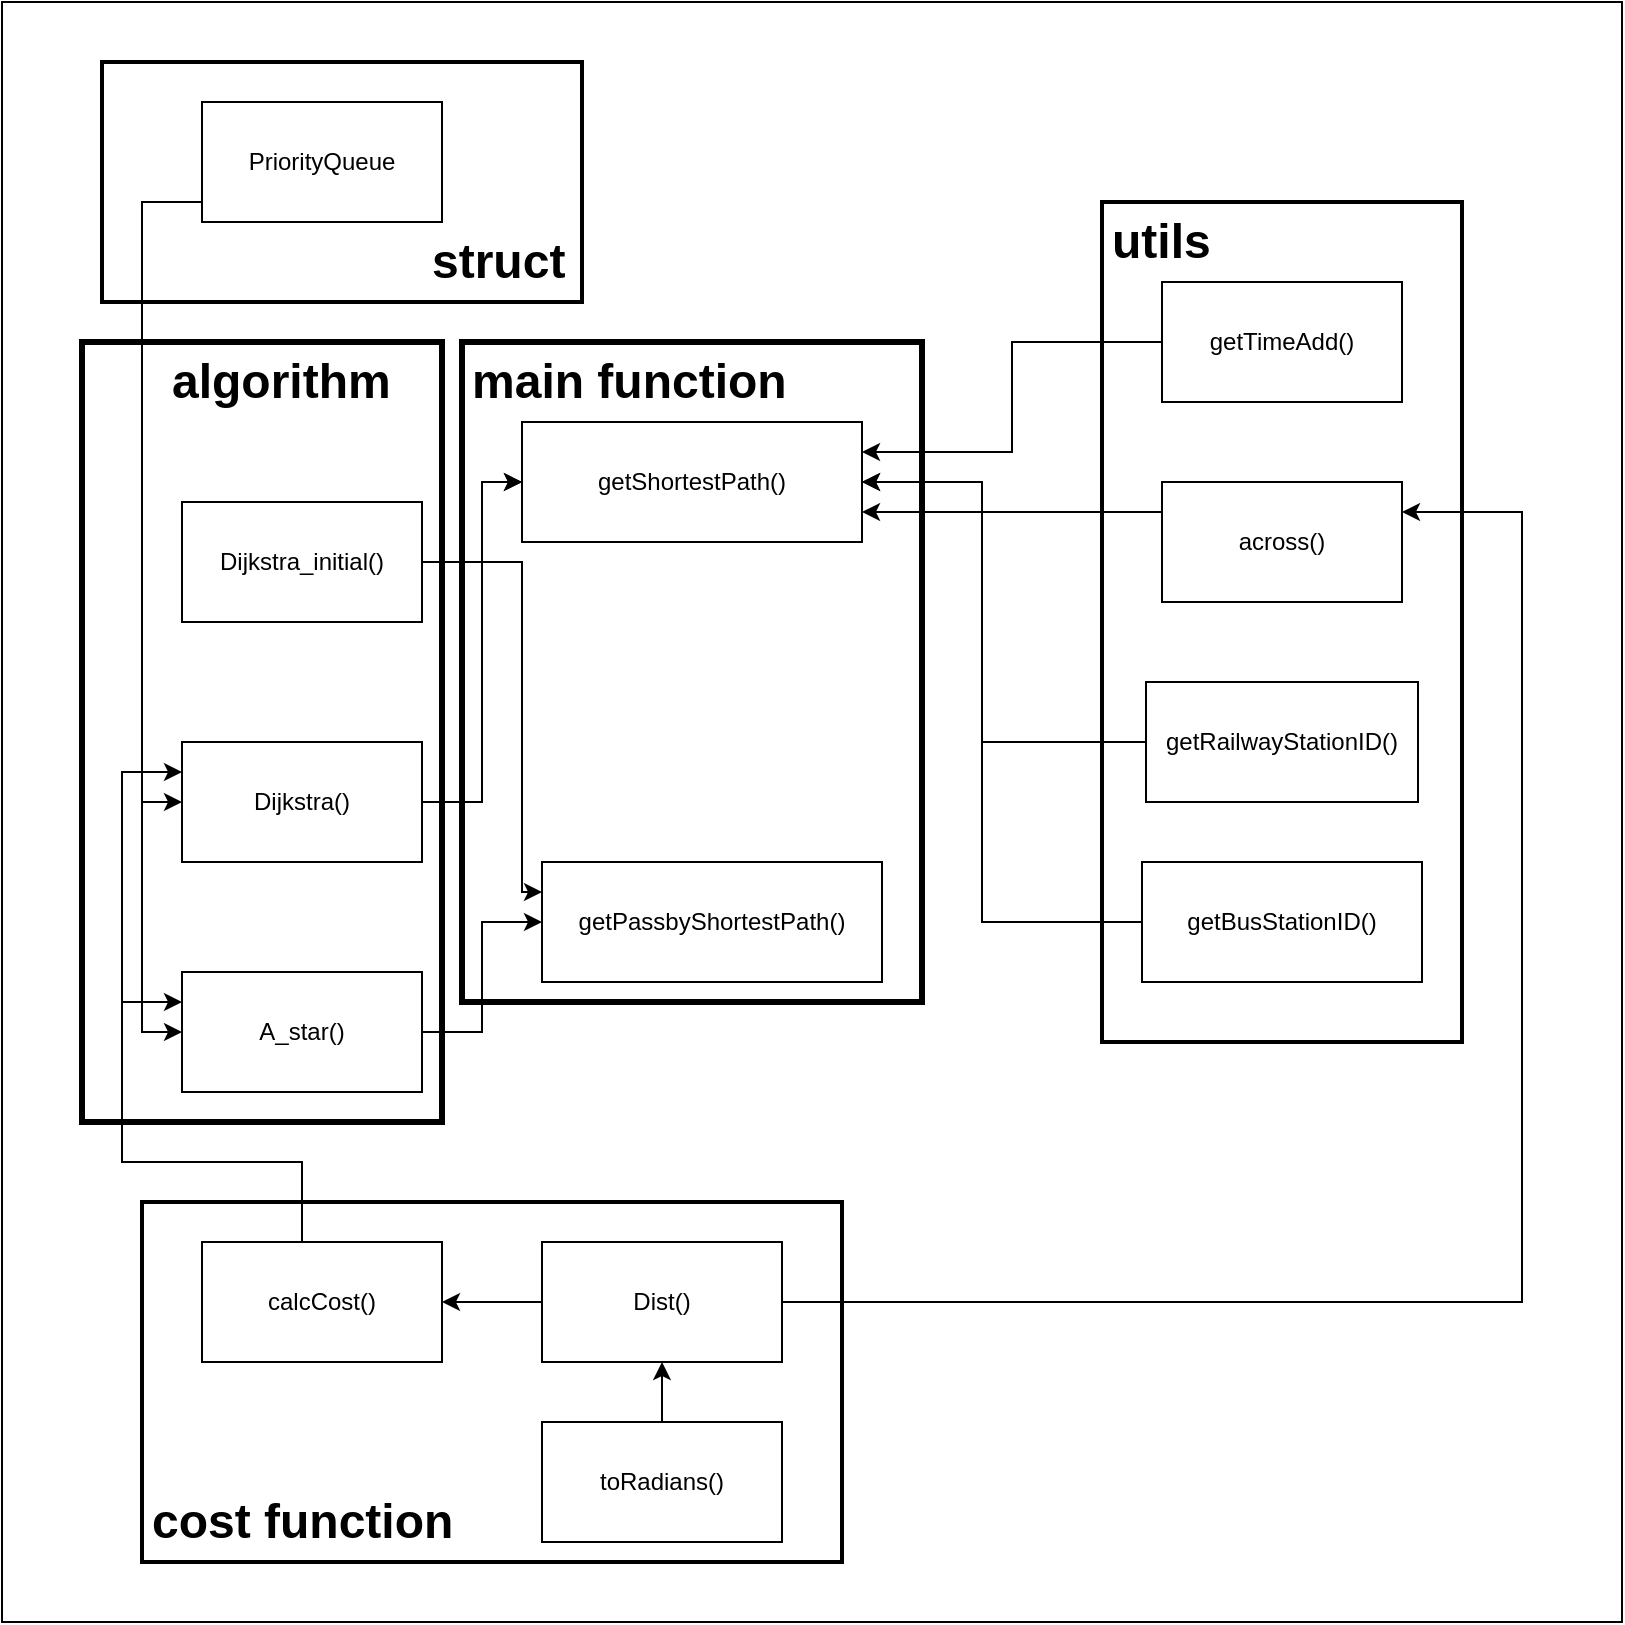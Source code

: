 <mxfile version="13.7.9" type="device"><diagram id="6etMNVidret5rF90akMk" name="第 1 页"><mxGraphModel dx="1086" dy="846" grid="1" gridSize="10" guides="1" tooltips="1" connect="1" arrows="1" fold="1" page="1" pageScale="1" pageWidth="827" pageHeight="1169" math="0" shadow="0"><root><mxCell id="0"/><mxCell id="1" parent="0"/><mxCell id="h9B_H3DRwQyCZ4Ns8OzA-1" value="" style="whiteSpace=wrap;html=1;aspect=fixed;" vertex="1" parent="1"><mxGeometry x="40" y="40" width="810" height="810" as="geometry"/></mxCell><mxCell id="h9B_H3DRwQyCZ4Ns8OzA-46" value="" style="rounded=0;whiteSpace=wrap;html=1;strokeWidth=3;" vertex="1" parent="1"><mxGeometry x="80" y="210" width="180" height="390" as="geometry"/></mxCell><mxCell id="h9B_H3DRwQyCZ4Ns8OzA-44" value="" style="rounded=0;whiteSpace=wrap;html=1;strokeWidth=2;" vertex="1" parent="1"><mxGeometry x="590" y="140" width="180" height="420" as="geometry"/></mxCell><mxCell id="h9B_H3DRwQyCZ4Ns8OzA-42" value="" style="rounded=0;whiteSpace=wrap;html=1;strokeWidth=3;" vertex="1" parent="1"><mxGeometry x="270" y="210" width="230" height="330" as="geometry"/></mxCell><mxCell id="h9B_H3DRwQyCZ4Ns8OzA-41" value="" style="rounded=0;whiteSpace=wrap;html=1;strokeWidth=2;" vertex="1" parent="1"><mxGeometry x="90" y="70" width="240" height="120" as="geometry"/></mxCell><mxCell id="h9B_H3DRwQyCZ4Ns8OzA-38" value="" style="rounded=0;whiteSpace=wrap;html=1;strokeWidth=2;" vertex="1" parent="1"><mxGeometry x="110" y="640" width="350" height="180" as="geometry"/></mxCell><mxCell id="h9B_H3DRwQyCZ4Ns8OzA-20" style="edgeStyle=orthogonalEdgeStyle;rounded=0;orthogonalLoop=1;jettySize=auto;html=1;entryX=0;entryY=0.5;entryDx=0;entryDy=0;" edge="1" parent="1" source="h9B_H3DRwQyCZ4Ns8OzA-2" target="h9B_H3DRwQyCZ4Ns8OzA-9"><mxGeometry relative="1" as="geometry"><Array as="points"><mxPoint x="110" y="140"/><mxPoint x="110" y="555"/></Array></mxGeometry></mxCell><mxCell id="h9B_H3DRwQyCZ4Ns8OzA-28" style="edgeStyle=orthogonalEdgeStyle;rounded=0;orthogonalLoop=1;jettySize=auto;html=1;entryX=0;entryY=0.5;entryDx=0;entryDy=0;" edge="1" parent="1" source="h9B_H3DRwQyCZ4Ns8OzA-2" target="h9B_H3DRwQyCZ4Ns8OzA-7"><mxGeometry relative="1" as="geometry"><Array as="points"><mxPoint x="110" y="140"/><mxPoint x="110" y="440"/></Array></mxGeometry></mxCell><mxCell id="h9B_H3DRwQyCZ4Ns8OzA-2" value="PriorityQueue" style="rounded=0;whiteSpace=wrap;html=1;" vertex="1" parent="1"><mxGeometry x="140" y="90" width="120" height="60" as="geometry"/></mxCell><mxCell id="h9B_H3DRwQyCZ4Ns8OzA-34" style="edgeStyle=orthogonalEdgeStyle;rounded=0;orthogonalLoop=1;jettySize=auto;html=1;entryX=0.5;entryY=1;entryDx=0;entryDy=0;" edge="1" parent="1" source="h9B_H3DRwQyCZ4Ns8OzA-3" target="h9B_H3DRwQyCZ4Ns8OzA-4"><mxGeometry relative="1" as="geometry"/></mxCell><mxCell id="h9B_H3DRwQyCZ4Ns8OzA-3" value="toRadians()" style="rounded=0;whiteSpace=wrap;html=1;" vertex="1" parent="1"><mxGeometry x="310" y="750" width="120" height="60" as="geometry"/></mxCell><mxCell id="h9B_H3DRwQyCZ4Ns8OzA-33" style="edgeStyle=orthogonalEdgeStyle;rounded=0;orthogonalLoop=1;jettySize=auto;html=1;entryX=1;entryY=0.25;entryDx=0;entryDy=0;" edge="1" parent="1" source="h9B_H3DRwQyCZ4Ns8OzA-4" target="h9B_H3DRwQyCZ4Ns8OzA-11"><mxGeometry relative="1" as="geometry"><Array as="points"><mxPoint x="800" y="690"/><mxPoint x="800" y="295"/></Array></mxGeometry></mxCell><mxCell id="h9B_H3DRwQyCZ4Ns8OzA-35" value="" style="edgeStyle=orthogonalEdgeStyle;rounded=0;orthogonalLoop=1;jettySize=auto;html=1;" edge="1" parent="1" source="h9B_H3DRwQyCZ4Ns8OzA-4" target="h9B_H3DRwQyCZ4Ns8OzA-5"><mxGeometry relative="1" as="geometry"/></mxCell><mxCell id="h9B_H3DRwQyCZ4Ns8OzA-4" value="Dist()" style="rounded=0;whiteSpace=wrap;html=1;" vertex="1" parent="1"><mxGeometry x="310" y="660" width="120" height="60" as="geometry"/></mxCell><mxCell id="h9B_H3DRwQyCZ4Ns8OzA-36" style="edgeStyle=orthogonalEdgeStyle;rounded=0;orthogonalLoop=1;jettySize=auto;html=1;entryX=0;entryY=0.25;entryDx=0;entryDy=0;" edge="1" parent="1" source="h9B_H3DRwQyCZ4Ns8OzA-5" target="h9B_H3DRwQyCZ4Ns8OzA-7"><mxGeometry relative="1" as="geometry"><Array as="points"><mxPoint x="190" y="620"/><mxPoint x="100" y="620"/><mxPoint x="100" y="425"/></Array></mxGeometry></mxCell><mxCell id="h9B_H3DRwQyCZ4Ns8OzA-37" style="edgeStyle=orthogonalEdgeStyle;rounded=0;orthogonalLoop=1;jettySize=auto;html=1;entryX=0;entryY=0.25;entryDx=0;entryDy=0;" edge="1" parent="1" source="h9B_H3DRwQyCZ4Ns8OzA-5" target="h9B_H3DRwQyCZ4Ns8OzA-9"><mxGeometry relative="1" as="geometry"><Array as="points"><mxPoint x="190" y="620"/><mxPoint x="100" y="620"/><mxPoint x="100" y="540"/></Array></mxGeometry></mxCell><mxCell id="h9B_H3DRwQyCZ4Ns8OzA-5" value="calcCost()" style="rounded=0;whiteSpace=wrap;html=1;" vertex="1" parent="1"><mxGeometry x="140" y="660" width="120" height="60" as="geometry"/></mxCell><mxCell id="h9B_H3DRwQyCZ4Ns8OzA-25" style="edgeStyle=orthogonalEdgeStyle;rounded=0;orthogonalLoop=1;jettySize=auto;html=1;exitX=1;exitY=0.5;exitDx=0;exitDy=0;entryX=0;entryY=0.5;entryDx=0;entryDy=0;" edge="1" parent="1" source="h9B_H3DRwQyCZ4Ns8OzA-6" target="h9B_H3DRwQyCZ4Ns8OzA-15"><mxGeometry relative="1" as="geometry"><Array as="points"><mxPoint x="250" y="320"/><mxPoint x="280" y="320"/><mxPoint x="280" y="280"/></Array></mxGeometry></mxCell><mxCell id="h9B_H3DRwQyCZ4Ns8OzA-26" style="edgeStyle=orthogonalEdgeStyle;rounded=0;orthogonalLoop=1;jettySize=auto;html=1;entryX=0;entryY=0.25;entryDx=0;entryDy=0;" edge="1" parent="1" source="h9B_H3DRwQyCZ4Ns8OzA-6" target="h9B_H3DRwQyCZ4Ns8OzA-16"><mxGeometry relative="1" as="geometry"><Array as="points"><mxPoint x="300" y="320"/><mxPoint x="300" y="485"/></Array></mxGeometry></mxCell><mxCell id="h9B_H3DRwQyCZ4Ns8OzA-6" value="Dijkstra_initial()" style="rounded=0;whiteSpace=wrap;html=1;" vertex="1" parent="1"><mxGeometry x="130" y="290" width="120" height="60" as="geometry"/></mxCell><mxCell id="h9B_H3DRwQyCZ4Ns8OzA-24" style="edgeStyle=orthogonalEdgeStyle;rounded=0;orthogonalLoop=1;jettySize=auto;html=1;entryX=0;entryY=0.5;entryDx=0;entryDy=0;" edge="1" parent="1" source="h9B_H3DRwQyCZ4Ns8OzA-7" target="h9B_H3DRwQyCZ4Ns8OzA-15"><mxGeometry relative="1" as="geometry"><Array as="points"><mxPoint x="280" y="440"/><mxPoint x="280" y="280"/></Array></mxGeometry></mxCell><mxCell id="h9B_H3DRwQyCZ4Ns8OzA-7" value="Dijkstra()" style="rounded=0;whiteSpace=wrap;html=1;" vertex="1" parent="1"><mxGeometry x="130" y="410" width="120" height="60" as="geometry"/></mxCell><mxCell id="h9B_H3DRwQyCZ4Ns8OzA-27" style="edgeStyle=orthogonalEdgeStyle;rounded=0;orthogonalLoop=1;jettySize=auto;html=1;" edge="1" parent="1" source="h9B_H3DRwQyCZ4Ns8OzA-9" target="h9B_H3DRwQyCZ4Ns8OzA-16"><mxGeometry relative="1" as="geometry"/></mxCell><mxCell id="h9B_H3DRwQyCZ4Ns8OzA-9" value="A_star()" style="rounded=0;whiteSpace=wrap;html=1;" vertex="1" parent="1"><mxGeometry x="130" y="525" width="120" height="60" as="geometry"/></mxCell><mxCell id="h9B_H3DRwQyCZ4Ns8OzA-32" style="edgeStyle=orthogonalEdgeStyle;rounded=0;orthogonalLoop=1;jettySize=auto;html=1;entryX=1;entryY=0.75;entryDx=0;entryDy=0;" edge="1" parent="1" source="h9B_H3DRwQyCZ4Ns8OzA-11" target="h9B_H3DRwQyCZ4Ns8OzA-15"><mxGeometry relative="1" as="geometry"><Array as="points"><mxPoint x="630" y="295"/><mxPoint x="630" y="295"/></Array></mxGeometry></mxCell><mxCell id="h9B_H3DRwQyCZ4Ns8OzA-11" value="across()" style="rounded=0;whiteSpace=wrap;html=1;" vertex="1" parent="1"><mxGeometry x="620" y="280" width="120" height="60" as="geometry"/></mxCell><mxCell id="h9B_H3DRwQyCZ4Ns8OzA-31" style="edgeStyle=orthogonalEdgeStyle;rounded=0;orthogonalLoop=1;jettySize=auto;html=1;" edge="1" parent="1" source="h9B_H3DRwQyCZ4Ns8OzA-12"><mxGeometry relative="1" as="geometry"><mxPoint x="470" y="280" as="targetPoint"/><Array as="points"><mxPoint x="530" y="500"/><mxPoint x="530" y="280"/></Array></mxGeometry></mxCell><mxCell id="h9B_H3DRwQyCZ4Ns8OzA-12" value="getBusStationID()" style="rounded=0;whiteSpace=wrap;html=1;" vertex="1" parent="1"><mxGeometry x="610" y="470" width="140" height="60" as="geometry"/></mxCell><mxCell id="h9B_H3DRwQyCZ4Ns8OzA-30" style="edgeStyle=orthogonalEdgeStyle;rounded=0;orthogonalLoop=1;jettySize=auto;html=1;entryX=1;entryY=0.5;entryDx=0;entryDy=0;" edge="1" parent="1" source="h9B_H3DRwQyCZ4Ns8OzA-13" target="h9B_H3DRwQyCZ4Ns8OzA-15"><mxGeometry relative="1" as="geometry"><Array as="points"><mxPoint x="530" y="410"/><mxPoint x="530" y="280"/></Array></mxGeometry></mxCell><mxCell id="h9B_H3DRwQyCZ4Ns8OzA-13" value="getRailwayStationID()" style="rounded=0;whiteSpace=wrap;html=1;" vertex="1" parent="1"><mxGeometry x="612" y="380" width="136" height="60" as="geometry"/></mxCell><mxCell id="h9B_H3DRwQyCZ4Ns8OzA-29" style="edgeStyle=orthogonalEdgeStyle;rounded=0;orthogonalLoop=1;jettySize=auto;html=1;entryX=1;entryY=0.25;entryDx=0;entryDy=0;" edge="1" parent="1" source="h9B_H3DRwQyCZ4Ns8OzA-14" target="h9B_H3DRwQyCZ4Ns8OzA-15"><mxGeometry relative="1" as="geometry"/></mxCell><mxCell id="h9B_H3DRwQyCZ4Ns8OzA-14" value="getTimeAdd()" style="rounded=0;whiteSpace=wrap;html=1;" vertex="1" parent="1"><mxGeometry x="620" y="180" width="120" height="60" as="geometry"/></mxCell><mxCell id="h9B_H3DRwQyCZ4Ns8OzA-15" value="getShortestPath()" style="rounded=0;whiteSpace=wrap;html=1;" vertex="1" parent="1"><mxGeometry x="300" y="250" width="170" height="60" as="geometry"/></mxCell><mxCell id="h9B_H3DRwQyCZ4Ns8OzA-16" value="getPassbyShortestPath()" style="rounded=0;whiteSpace=wrap;html=1;" vertex="1" parent="1"><mxGeometry x="310" y="470" width="170" height="60" as="geometry"/></mxCell><mxCell id="h9B_H3DRwQyCZ4Ns8OzA-39" value="&lt;h1&gt;cost function&lt;/h1&gt;" style="text;html=1;strokeColor=none;fillColor=none;spacing=5;spacingTop=-20;whiteSpace=wrap;overflow=hidden;rounded=0;" vertex="1" parent="1"><mxGeometry x="110" y="780" width="160" height="40" as="geometry"/></mxCell><mxCell id="h9B_H3DRwQyCZ4Ns8OzA-40" value="&lt;h1&gt;struct&lt;/h1&gt;" style="text;html=1;strokeColor=none;fillColor=none;spacing=5;spacingTop=-20;whiteSpace=wrap;overflow=hidden;rounded=0;" vertex="1" parent="1"><mxGeometry x="250" y="150" width="80" height="40" as="geometry"/></mxCell><mxCell id="h9B_H3DRwQyCZ4Ns8OzA-43" value="&lt;h1&gt;main function&lt;/h1&gt;" style="text;html=1;strokeColor=none;fillColor=none;spacing=5;spacingTop=-20;whiteSpace=wrap;overflow=hidden;rounded=0;" vertex="1" parent="1"><mxGeometry x="270" y="210" width="170" height="40" as="geometry"/></mxCell><mxCell id="h9B_H3DRwQyCZ4Ns8OzA-45" value="&lt;h1&gt;utils&lt;/h1&gt;" style="text;html=1;strokeColor=none;fillColor=none;spacing=5;spacingTop=-20;whiteSpace=wrap;overflow=hidden;rounded=0;" vertex="1" parent="1"><mxGeometry x="590" y="140" width="80" height="40" as="geometry"/></mxCell><mxCell id="h9B_H3DRwQyCZ4Ns8OzA-47" value="&lt;h1&gt;algorithm&lt;/h1&gt;" style="text;html=1;strokeColor=none;fillColor=none;spacing=5;spacingTop=-20;whiteSpace=wrap;overflow=hidden;rounded=0;" vertex="1" parent="1"><mxGeometry x="120" y="210" width="120" height="40" as="geometry"/></mxCell></root></mxGraphModel></diagram></mxfile>